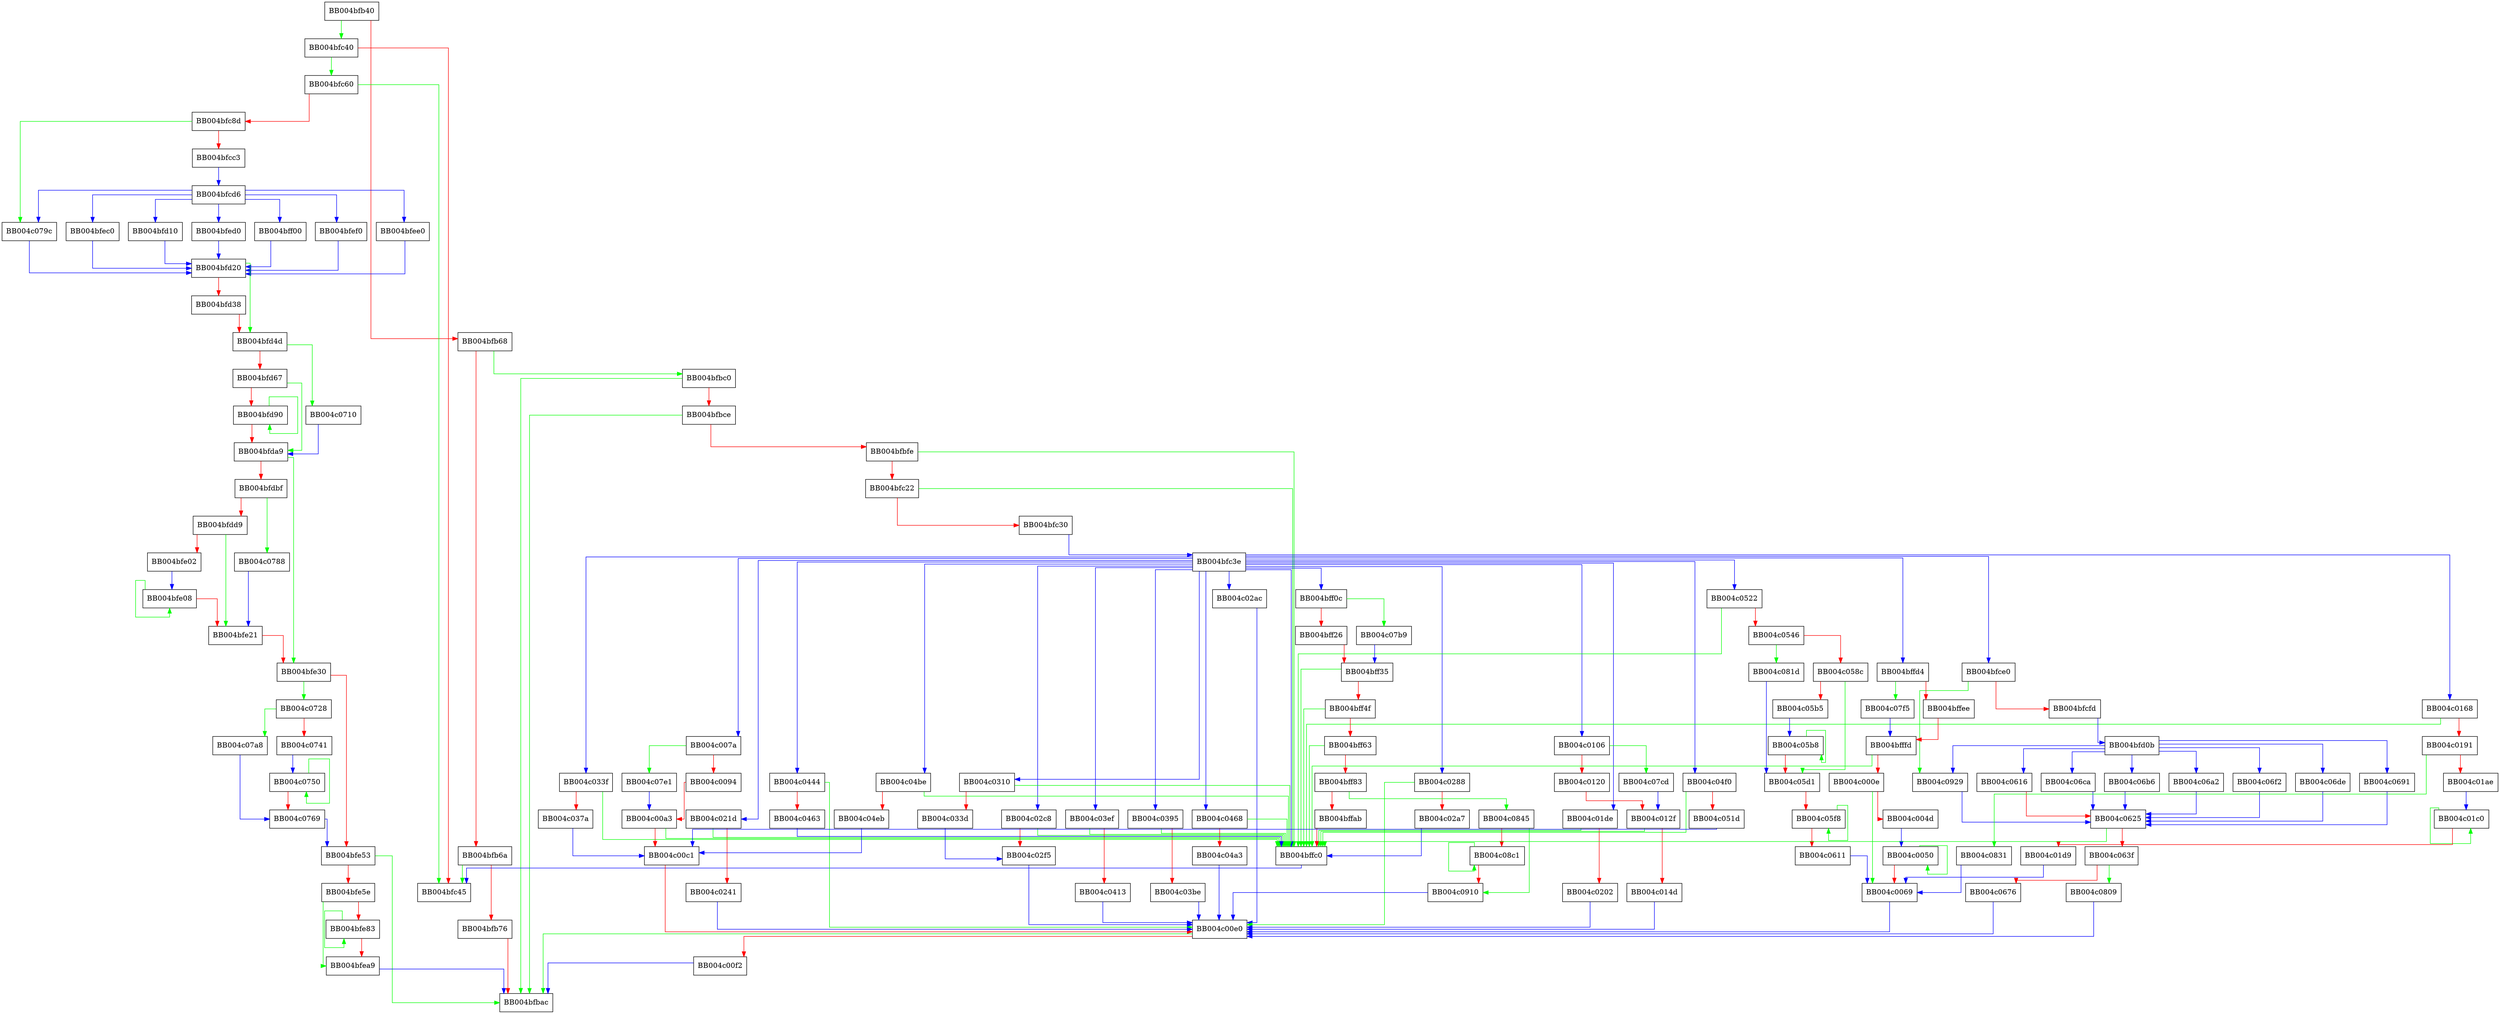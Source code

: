 digraph ossl_quic_trace {
  node [shape="box"];
  graph [splines=ortho];
  BB004bfb40 -> BB004bfc40 [color="green"];
  BB004bfb40 -> BB004bfb68 [color="red"];
  BB004bfb68 -> BB004bfbc0 [color="green"];
  BB004bfb68 -> BB004bfb6a [color="red"];
  BB004bfb6a -> BB004bfc45 [color="green"];
  BB004bfb6a -> BB004bfb76 [color="red"];
  BB004bfb76 -> BB004bfbac [color="red"];
  BB004bfbc0 -> BB004bfbac [color="green"];
  BB004bfbc0 -> BB004bfbce [color="red"];
  BB004bfbce -> BB004bfbac [color="green"];
  BB004bfbce -> BB004bfbfe [color="red"];
  BB004bfbfe -> BB004bffc0 [color="green"];
  BB004bfbfe -> BB004bfc22 [color="red"];
  BB004bfc22 -> BB004bffc0 [color="green"];
  BB004bfc22 -> BB004bfc30 [color="red"];
  BB004bfc30 -> BB004bfc3e [color="blue"];
  BB004bfc3e -> BB004c02ac [color="blue"];
  BB004bfc3e -> BB004c0288 [color="blue"];
  BB004bfc3e -> BB004bff0c [color="blue"];
  BB004bfc3e -> BB004c021d [color="blue"];
  BB004bfc3e -> BB004c03ef [color="blue"];
  BB004bfc3e -> BB004c0395 [color="blue"];
  BB004bfc3e -> BB004c0168 [color="blue"];
  BB004bfc3e -> BB004bfce0 [color="blue"];
  BB004bfc3e -> BB004c04be [color="blue"];
  BB004bfc3e -> BB004c0468 [color="blue"];
  BB004bfc3e -> BB004c0106 [color="blue"];
  BB004bfc3e -> BB004c04f0 [color="blue"];
  BB004bfc3e -> BB004c033f [color="blue"];
  BB004bfc3e -> BB004c007a [color="blue"];
  BB004bfc3e -> BB004c0522 [color="blue"];
  BB004bfc3e -> BB004c01de [color="blue"];
  BB004bfc3e -> BB004c0310 [color="blue"];
  BB004bfc3e -> BB004c02c8 [color="blue"];
  BB004bfc3e -> BB004bffd4 [color="blue"];
  BB004bfc3e -> BB004c0444 [color="blue"];
  BB004bfc3e -> BB004bffc0 [color="blue"];
  BB004bfc40 -> BB004bfc60 [color="green"];
  BB004bfc40 -> BB004bfc45 [color="red"];
  BB004bfc60 -> BB004bfc45 [color="green"];
  BB004bfc60 -> BB004bfc8d [color="red"];
  BB004bfc8d -> BB004c079c [color="green"];
  BB004bfc8d -> BB004bfcc3 [color="red"];
  BB004bfcc3 -> BB004bfcd6 [color="blue"];
  BB004bfcd6 -> BB004c079c [color="blue"];
  BB004bfcd6 -> BB004bfec0 [color="blue"];
  BB004bfcd6 -> BB004bfd10 [color="blue"];
  BB004bfcd6 -> BB004bfed0 [color="blue"];
  BB004bfcd6 -> BB004bff00 [color="blue"];
  BB004bfcd6 -> BB004bfef0 [color="blue"];
  BB004bfcd6 -> BB004bfee0 [color="blue"];
  BB004bfce0 -> BB004c0929 [color="green"];
  BB004bfce0 -> BB004bfcfd [color="red"];
  BB004bfcfd -> BB004bfd0b [color="blue"];
  BB004bfd0b -> BB004c06b6 [color="blue"];
  BB004bfd0b -> BB004c06a2 [color="blue"];
  BB004bfd0b -> BB004c06f2 [color="blue"];
  BB004bfd0b -> BB004c06de [color="blue"];
  BB004bfd0b -> BB004c0691 [color="blue"];
  BB004bfd0b -> BB004c0616 [color="blue"];
  BB004bfd0b -> BB004c06ca [color="blue"];
  BB004bfd0b -> BB004c0929 [color="blue"];
  BB004bfd10 -> BB004bfd20 [color="blue"];
  BB004bfd20 -> BB004bfd4d [color="green"];
  BB004bfd20 -> BB004bfd38 [color="red"];
  BB004bfd38 -> BB004bfd4d [color="red"];
  BB004bfd4d -> BB004c0710 [color="green"];
  BB004bfd4d -> BB004bfd67 [color="red"];
  BB004bfd67 -> BB004bfda9 [color="green"];
  BB004bfd67 -> BB004bfd90 [color="red"];
  BB004bfd90 -> BB004bfd90 [color="green"];
  BB004bfd90 -> BB004bfda9 [color="red"];
  BB004bfda9 -> BB004bfe30 [color="green"];
  BB004bfda9 -> BB004bfdbf [color="red"];
  BB004bfdbf -> BB004c0788 [color="green"];
  BB004bfdbf -> BB004bfdd9 [color="red"];
  BB004bfdd9 -> BB004bfe21 [color="green"];
  BB004bfdd9 -> BB004bfe02 [color="red"];
  BB004bfe02 -> BB004bfe08 [color="blue"];
  BB004bfe08 -> BB004bfe08 [color="green"];
  BB004bfe08 -> BB004bfe21 [color="red"];
  BB004bfe21 -> BB004bfe30 [color="red"];
  BB004bfe30 -> BB004c0728 [color="green"];
  BB004bfe30 -> BB004bfe53 [color="red"];
  BB004bfe53 -> BB004bfbac [color="green"];
  BB004bfe53 -> BB004bfe5e [color="red"];
  BB004bfe5e -> BB004bfea9 [color="green"];
  BB004bfe5e -> BB004bfe83 [color="red"];
  BB004bfe83 -> BB004bfe83 [color="green"];
  BB004bfe83 -> BB004bfea9 [color="red"];
  BB004bfea9 -> BB004bfbac [color="blue"];
  BB004bfec0 -> BB004bfd20 [color="blue"];
  BB004bfed0 -> BB004bfd20 [color="blue"];
  BB004bfee0 -> BB004bfd20 [color="blue"];
  BB004bfef0 -> BB004bfd20 [color="blue"];
  BB004bff00 -> BB004bfd20 [color="blue"];
  BB004bff0c -> BB004c07b9 [color="green"];
  BB004bff0c -> BB004bff26 [color="red"];
  BB004bff26 -> BB004bff35 [color="red"];
  BB004bff35 -> BB004bffc0 [color="green"];
  BB004bff35 -> BB004bff4f [color="red"];
  BB004bff4f -> BB004bffc0 [color="green"];
  BB004bff4f -> BB004bff63 [color="red"];
  BB004bff63 -> BB004bffc0 [color="green"];
  BB004bff63 -> BB004bff83 [color="red"];
  BB004bff83 -> BB004c0845 [color="green"];
  BB004bff83 -> BB004bffab [color="red"];
  BB004bffab -> BB004bffc0 [color="red"];
  BB004bffc0 -> BB004bfc45 [color="blue"];
  BB004bffd4 -> BB004c07f5 [color="green"];
  BB004bffd4 -> BB004bffee [color="red"];
  BB004bffee -> BB004bfffd [color="red"];
  BB004bfffd -> BB004bffc0 [color="green"];
  BB004bfffd -> BB004c000e [color="red"];
  BB004c000e -> BB004c0069 [color="green"];
  BB004c000e -> BB004c004d [color="red"];
  BB004c004d -> BB004c0050 [color="blue"];
  BB004c0050 -> BB004c0050 [color="green"];
  BB004c0050 -> BB004c0069 [color="red"];
  BB004c0069 -> BB004c00e0 [color="blue"];
  BB004c007a -> BB004c07e1 [color="green"];
  BB004c007a -> BB004c0094 [color="red"];
  BB004c0094 -> BB004c00a3 [color="red"];
  BB004c00a3 -> BB004bffc0 [color="green"];
  BB004c00a3 -> BB004c00c1 [color="red"];
  BB004c00c1 -> BB004c00e0 [color="red"];
  BB004c00e0 -> BB004bfbac [color="green"];
  BB004c00e0 -> BB004c00f2 [color="red"];
  BB004c00f2 -> BB004bfbac [color="blue"];
  BB004c0106 -> BB004c07cd [color="green"];
  BB004c0106 -> BB004c0120 [color="red"];
  BB004c0120 -> BB004c012f [color="red"];
  BB004c012f -> BB004bffc0 [color="green"];
  BB004c012f -> BB004c014d [color="red"];
  BB004c014d -> BB004c00e0 [color="blue"];
  BB004c0168 -> BB004bffc0 [color="green"];
  BB004c0168 -> BB004c0191 [color="red"];
  BB004c0191 -> BB004c0831 [color="green"];
  BB004c0191 -> BB004c01ae [color="red"];
  BB004c01ae -> BB004c01c0 [color="blue"];
  BB004c01c0 -> BB004c01c0 [color="green"];
  BB004c01c0 -> BB004c01d9 [color="red"];
  BB004c01d9 -> BB004c0069 [color="blue"];
  BB004c01de -> BB004bffc0 [color="green"];
  BB004c01de -> BB004c0202 [color="red"];
  BB004c0202 -> BB004c00e0 [color="blue"];
  BB004c021d -> BB004bffc0 [color="green"];
  BB004c021d -> BB004c0241 [color="red"];
  BB004c0241 -> BB004c00e0 [color="blue"];
  BB004c0288 -> BB004c00e0 [color="green"];
  BB004c0288 -> BB004c02a7 [color="red"];
  BB004c02a7 -> BB004bffc0 [color="blue"];
  BB004c02ac -> BB004c00e0 [color="blue"];
  BB004c02c8 -> BB004bffc0 [color="green"];
  BB004c02c8 -> BB004c02f5 [color="red"];
  BB004c02f5 -> BB004c00e0 [color="blue"];
  BB004c0310 -> BB004bffc0 [color="green"];
  BB004c0310 -> BB004c033d [color="red"];
  BB004c033d -> BB004c02f5 [color="blue"];
  BB004c033f -> BB004bffc0 [color="green"];
  BB004c033f -> BB004c037a [color="red"];
  BB004c037a -> BB004c00c1 [color="blue"];
  BB004c0395 -> BB004bffc0 [color="green"];
  BB004c0395 -> BB004c03be [color="red"];
  BB004c03be -> BB004c00e0 [color="blue"];
  BB004c03ef -> BB004bffc0 [color="green"];
  BB004c03ef -> BB004c0413 [color="red"];
  BB004c0413 -> BB004c00e0 [color="blue"];
  BB004c0444 -> BB004c00e0 [color="green"];
  BB004c0444 -> BB004c0463 [color="red"];
  BB004c0463 -> BB004bffc0 [color="blue"];
  BB004c0468 -> BB004bffc0 [color="green"];
  BB004c0468 -> BB004c04a3 [color="red"];
  BB004c04a3 -> BB004c00e0 [color="blue"];
  BB004c04be -> BB004bffc0 [color="green"];
  BB004c04be -> BB004c04eb [color="red"];
  BB004c04eb -> BB004c00c1 [color="blue"];
  BB004c04f0 -> BB004bffc0 [color="green"];
  BB004c04f0 -> BB004c051d [color="red"];
  BB004c051d -> BB004c00c1 [color="blue"];
  BB004c0522 -> BB004bffc0 [color="green"];
  BB004c0522 -> BB004c0546 [color="red"];
  BB004c0546 -> BB004c081d [color="green"];
  BB004c0546 -> BB004c058c [color="red"];
  BB004c058c -> BB004c05d1 [color="green"];
  BB004c058c -> BB004c05b5 [color="red"];
  BB004c05b5 -> BB004c05b8 [color="blue"];
  BB004c05b8 -> BB004c05b8 [color="green"];
  BB004c05b8 -> BB004c05d1 [color="red"];
  BB004c05d1 -> BB004c05f8 [color="red"];
  BB004c05f8 -> BB004c05f8 [color="green"];
  BB004c05f8 -> BB004c0611 [color="red"];
  BB004c0611 -> BB004c0069 [color="blue"];
  BB004c0616 -> BB004c0625 [color="red"];
  BB004c0625 -> BB004bffc0 [color="green"];
  BB004c0625 -> BB004c063f [color="red"];
  BB004c063f -> BB004c0809 [color="green"];
  BB004c063f -> BB004c0676 [color="red"];
  BB004c0676 -> BB004c00e0 [color="blue"];
  BB004c0691 -> BB004c0625 [color="blue"];
  BB004c06a2 -> BB004c0625 [color="blue"];
  BB004c06b6 -> BB004c0625 [color="blue"];
  BB004c06ca -> BB004c0625 [color="blue"];
  BB004c06de -> BB004c0625 [color="blue"];
  BB004c06f2 -> BB004c0625 [color="blue"];
  BB004c0710 -> BB004bfda9 [color="blue"];
  BB004c0728 -> BB004c07a8 [color="green"];
  BB004c0728 -> BB004c0741 [color="red"];
  BB004c0741 -> BB004c0750 [color="blue"];
  BB004c0750 -> BB004c0750 [color="green"];
  BB004c0750 -> BB004c0769 [color="red"];
  BB004c0769 -> BB004bfe53 [color="blue"];
  BB004c0788 -> BB004bfe21 [color="blue"];
  BB004c079c -> BB004bfd20 [color="blue"];
  BB004c07a8 -> BB004c0769 [color="blue"];
  BB004c07b9 -> BB004bff35 [color="blue"];
  BB004c07cd -> BB004c012f [color="blue"];
  BB004c07e1 -> BB004c00a3 [color="blue"];
  BB004c07f5 -> BB004bfffd [color="blue"];
  BB004c0809 -> BB004c00e0 [color="blue"];
  BB004c081d -> BB004c05d1 [color="blue"];
  BB004c0831 -> BB004c0069 [color="blue"];
  BB004c0845 -> BB004c0910 [color="green"];
  BB004c0845 -> BB004c08c1 [color="red"];
  BB004c08c1 -> BB004c08c1 [color="green"];
  BB004c08c1 -> BB004c0910 [color="red"];
  BB004c0910 -> BB004c00e0 [color="blue"];
  BB004c0929 -> BB004c0625 [color="blue"];
}